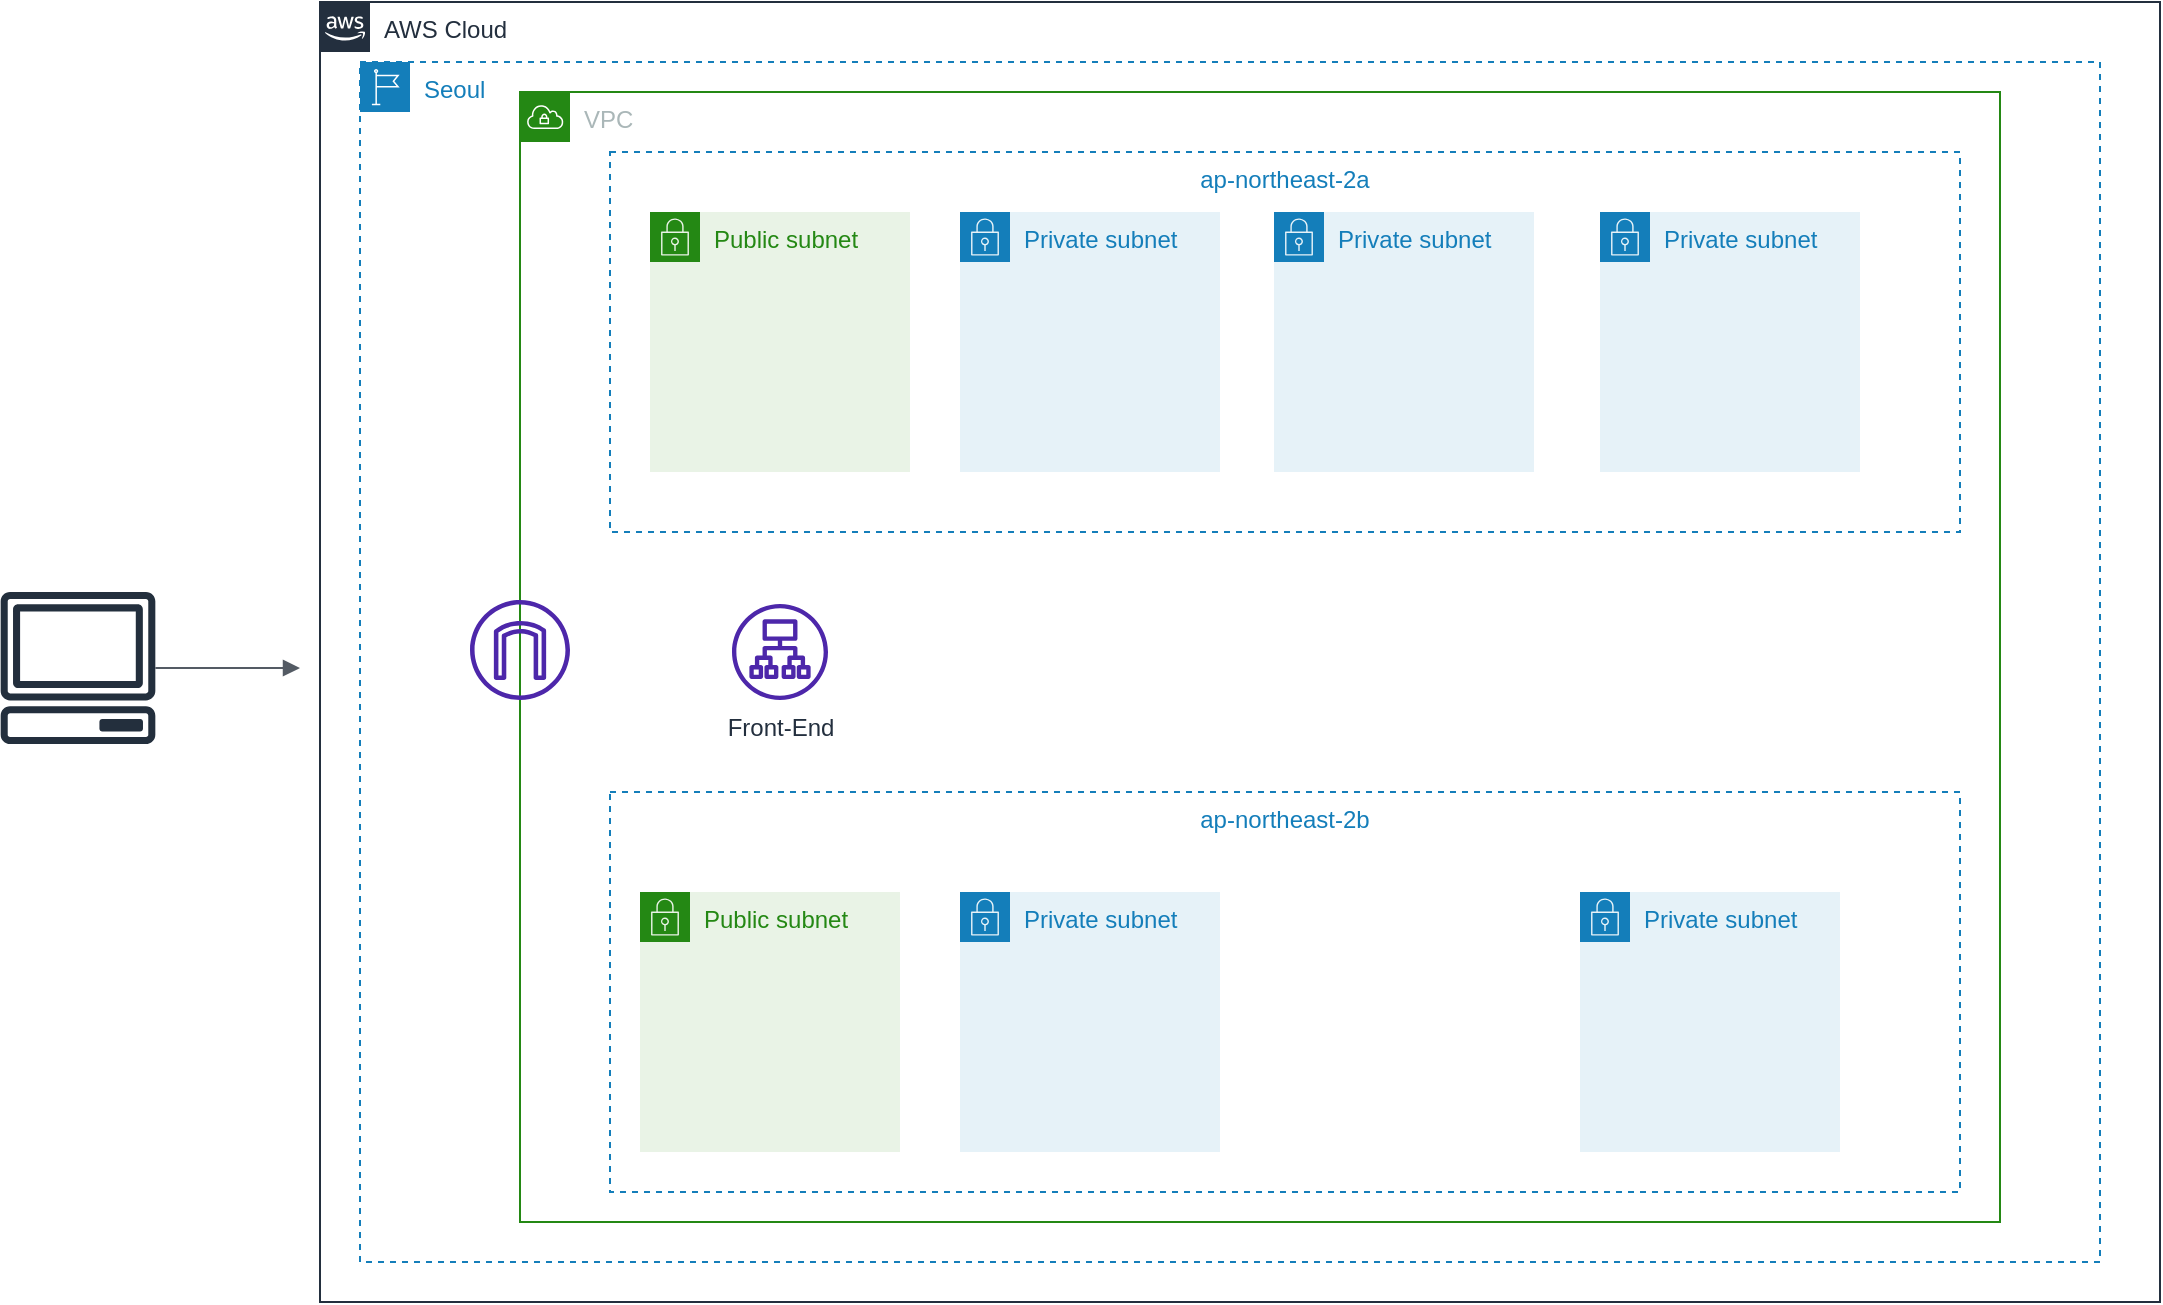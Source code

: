 <mxfile version="16.5.6" type="github">
  <diagram id="l5nZdaa5AgzSr7oDVSsd" name="Page-1">
    <mxGraphModel dx="1328" dy="1144" grid="1" gridSize="10" guides="1" tooltips="1" connect="1" arrows="1" fold="1" page="1" pageScale="1" pageWidth="827" pageHeight="1169" math="0" shadow="0">
      <root>
        <object label="" id="0">
          <mxCell />
        </object>
        <mxCell id="1" parent="0" />
        <mxCell id="fZUouoEyJY63900gX8IW-1" value="" style="sketch=0;outlineConnect=0;fontColor=#232F3E;gradientColor=none;fillColor=#232F3D;strokeColor=none;dashed=0;verticalLabelPosition=bottom;verticalAlign=top;align=center;html=1;fontSize=12;fontStyle=0;aspect=fixed;pointerEvents=1;shape=mxgraph.aws4.client;" parent="1" vertex="1">
          <mxGeometry y="370" width="78" height="76" as="geometry" />
        </mxCell>
        <mxCell id="fZUouoEyJY63900gX8IW-2" value="" style="edgeStyle=orthogonalEdgeStyle;html=1;endArrow=block;elbow=vertical;startArrow=none;endFill=1;strokeColor=#545B64;rounded=0;" parent="1" source="fZUouoEyJY63900gX8IW-1" edge="1">
          <mxGeometry width="100" relative="1" as="geometry">
            <mxPoint x="350" y="600" as="sourcePoint" />
            <mxPoint x="150" y="408" as="targetPoint" />
          </mxGeometry>
        </mxCell>
        <mxCell id="fZUouoEyJY63900gX8IW-5" value="AWS Cloud" style="points=[[0,0],[0.25,0],[0.5,0],[0.75,0],[1,0],[1,0.25],[1,0.5],[1,0.75],[1,1],[0.75,1],[0.5,1],[0.25,1],[0,1],[0,0.75],[0,0.5],[0,0.25]];outlineConnect=0;gradientColor=none;html=1;whiteSpace=wrap;fontSize=12;fontStyle=0;container=1;pointerEvents=0;collapsible=0;recursiveResize=0;shape=mxgraph.aws4.group;grIcon=mxgraph.aws4.group_aws_cloud_alt;strokeColor=#232F3E;fillColor=none;verticalAlign=top;align=left;spacingLeft=30;fontColor=#232F3E;dashed=0;" parent="1" vertex="1">
          <mxGeometry x="160" y="75" width="920" height="650" as="geometry" />
        </mxCell>
        <mxCell id="fZUouoEyJY63900gX8IW-6" value="Seoul" style="points=[[0,0],[0.25,0],[0.5,0],[0.75,0],[1,0],[1,0.25],[1,0.5],[1,0.75],[1,1],[0.75,1],[0.5,1],[0.25,1],[0,1],[0,0.75],[0,0.5],[0,0.25]];outlineConnect=0;gradientColor=none;html=1;whiteSpace=wrap;fontSize=12;fontStyle=0;container=1;pointerEvents=0;collapsible=0;recursiveResize=0;shape=mxgraph.aws4.group;grIcon=mxgraph.aws4.group_region;strokeColor=#147EBA;fillColor=none;verticalAlign=top;align=left;spacingLeft=30;fontColor=#147EBA;dashed=1;" parent="fZUouoEyJY63900gX8IW-5" vertex="1">
          <mxGeometry x="20" y="30" width="870" height="600" as="geometry" />
        </mxCell>
        <mxCell id="fZUouoEyJY63900gX8IW-3" value="VPC" style="points=[[0,0],[0.25,0],[0.5,0],[0.75,0],[1,0],[1,0.25],[1,0.5],[1,0.75],[1,1],[0.75,1],[0.5,1],[0.25,1],[0,1],[0,0.75],[0,0.5],[0,0.25]];outlineConnect=0;gradientColor=none;html=1;whiteSpace=wrap;fontSize=12;fontStyle=0;container=1;pointerEvents=0;collapsible=0;recursiveResize=0;shape=mxgraph.aws4.group;grIcon=mxgraph.aws4.group_vpc;strokeColor=#248814;fillColor=none;verticalAlign=top;align=left;spacingLeft=30;fontColor=#AAB7B8;dashed=0;" parent="fZUouoEyJY63900gX8IW-6" vertex="1">
          <mxGeometry x="80" y="15" width="740" height="565" as="geometry" />
        </mxCell>
        <mxCell id="fZUouoEyJY63900gX8IW-7" value="ap-northeast-2a" style="fillColor=none;strokeColor=#147EBA;dashed=1;verticalAlign=top;fontStyle=0;fontColor=#147EBA;" parent="fZUouoEyJY63900gX8IW-3" vertex="1">
          <mxGeometry x="45" y="30" width="675" height="190" as="geometry" />
        </mxCell>
        <mxCell id="fZUouoEyJY63900gX8IW-8" value="ap-northeast-2b" style="fillColor=none;strokeColor=#147EBA;dashed=1;verticalAlign=top;fontStyle=0;fontColor=#147EBA;" parent="fZUouoEyJY63900gX8IW-3" vertex="1">
          <mxGeometry x="45" y="350" width="675" height="200" as="geometry" />
        </mxCell>
        <mxCell id="UXpwohPfliHwn80MmEqd-4" value="Front-End" style="sketch=0;outlineConnect=0;fontColor=#232F3E;gradientColor=none;fillColor=#4D27AA;strokeColor=none;dashed=0;verticalLabelPosition=bottom;verticalAlign=top;align=center;html=1;fontSize=12;fontStyle=0;aspect=fixed;pointerEvents=1;shape=mxgraph.aws4.application_load_balancer;" parent="fZUouoEyJY63900gX8IW-3" vertex="1">
          <mxGeometry x="106" y="256" width="48" height="48" as="geometry" />
        </mxCell>
        <mxCell id="UXpwohPfliHwn80MmEqd-1" value="" style="sketch=0;outlineConnect=0;fontColor=#232F3E;gradientColor=none;fillColor=#4D27AA;strokeColor=none;dashed=0;verticalLabelPosition=bottom;verticalAlign=top;align=center;html=1;fontSize=12;fontStyle=0;aspect=fixed;pointerEvents=1;shape=mxgraph.aws4.internet_gateway;" parent="fZUouoEyJY63900gX8IW-3" vertex="1">
          <mxGeometry x="-25" y="254" width="50" height="50" as="geometry" />
        </mxCell>
        <mxCell id="HWime-jrnnRFK8odHhB2-6" value="Public subnet" style="points=[[0,0],[0.25,0],[0.5,0],[0.75,0],[1,0],[1,0.25],[1,0.5],[1,0.75],[1,1],[0.75,1],[0.5,1],[0.25,1],[0,1],[0,0.75],[0,0.5],[0,0.25]];outlineConnect=0;gradientColor=none;html=1;whiteSpace=wrap;fontSize=12;fontStyle=0;container=1;pointerEvents=0;collapsible=0;recursiveResize=0;shape=mxgraph.aws4.group;grIcon=mxgraph.aws4.group_security_group;grStroke=0;strokeColor=#248814;fillColor=#E9F3E6;verticalAlign=top;align=left;spacingLeft=30;fontColor=#248814;dashed=0;" vertex="1" parent="fZUouoEyJY63900gX8IW-3">
          <mxGeometry x="65" y="60" width="130" height="130" as="geometry" />
        </mxCell>
        <mxCell id="HWime-jrnnRFK8odHhB2-8" value="Public subnet" style="points=[[0,0],[0.25,0],[0.5,0],[0.75,0],[1,0],[1,0.25],[1,0.5],[1,0.75],[1,1],[0.75,1],[0.5,1],[0.25,1],[0,1],[0,0.75],[0,0.5],[0,0.25]];outlineConnect=0;gradientColor=none;html=1;whiteSpace=wrap;fontSize=12;fontStyle=0;container=1;pointerEvents=0;collapsible=0;recursiveResize=0;shape=mxgraph.aws4.group;grIcon=mxgraph.aws4.group_security_group;grStroke=0;strokeColor=#248814;fillColor=#E9F3E6;verticalAlign=top;align=left;spacingLeft=30;fontColor=#248814;dashed=0;" vertex="1" parent="fZUouoEyJY63900gX8IW-3">
          <mxGeometry x="60" y="400" width="130" height="130" as="geometry" />
        </mxCell>
        <mxCell id="HWime-jrnnRFK8odHhB2-9" value="Private subnet" style="points=[[0,0],[0.25,0],[0.5,0],[0.75,0],[1,0],[1,0.25],[1,0.5],[1,0.75],[1,1],[0.75,1],[0.5,1],[0.25,1],[0,1],[0,0.75],[0,0.5],[0,0.25]];outlineConnect=0;gradientColor=none;html=1;whiteSpace=wrap;fontSize=12;fontStyle=0;container=1;pointerEvents=0;collapsible=0;recursiveResize=0;shape=mxgraph.aws4.group;grIcon=mxgraph.aws4.group_security_group;grStroke=0;strokeColor=#147EBA;fillColor=#E6F2F8;verticalAlign=top;align=left;spacingLeft=30;fontColor=#147EBA;dashed=0;" vertex="1" parent="fZUouoEyJY63900gX8IW-3">
          <mxGeometry x="220" y="60" width="130" height="130" as="geometry" />
        </mxCell>
        <mxCell id="HWime-jrnnRFK8odHhB2-11" value="Private subnet" style="points=[[0,0],[0.25,0],[0.5,0],[0.75,0],[1,0],[1,0.25],[1,0.5],[1,0.75],[1,1],[0.75,1],[0.5,1],[0.25,1],[0,1],[0,0.75],[0,0.5],[0,0.25]];outlineConnect=0;gradientColor=none;html=1;whiteSpace=wrap;fontSize=12;fontStyle=0;container=1;pointerEvents=0;collapsible=0;recursiveResize=0;shape=mxgraph.aws4.group;grIcon=mxgraph.aws4.group_security_group;grStroke=0;strokeColor=#147EBA;fillColor=#E6F2F8;verticalAlign=top;align=left;spacingLeft=30;fontColor=#147EBA;dashed=0;" vertex="1" parent="fZUouoEyJY63900gX8IW-3">
          <mxGeometry x="220" y="400" width="130" height="130" as="geometry" />
        </mxCell>
        <mxCell id="HWime-jrnnRFK8odHhB2-12" value="Private subnet" style="points=[[0,0],[0.25,0],[0.5,0],[0.75,0],[1,0],[1,0.25],[1,0.5],[1,0.75],[1,1],[0.75,1],[0.5,1],[0.25,1],[0,1],[0,0.75],[0,0.5],[0,0.25]];outlineConnect=0;gradientColor=none;html=1;whiteSpace=wrap;fontSize=12;fontStyle=0;container=1;pointerEvents=0;collapsible=0;recursiveResize=0;shape=mxgraph.aws4.group;grIcon=mxgraph.aws4.group_security_group;grStroke=0;strokeColor=#147EBA;fillColor=#E6F2F8;verticalAlign=top;align=left;spacingLeft=30;fontColor=#147EBA;dashed=0;" vertex="1" parent="fZUouoEyJY63900gX8IW-3">
          <mxGeometry x="530" y="400" width="130" height="130" as="geometry" />
        </mxCell>
        <mxCell id="HWime-jrnnRFK8odHhB2-13" value="Private subnet" style="points=[[0,0],[0.25,0],[0.5,0],[0.75,0],[1,0],[1,0.25],[1,0.5],[1,0.75],[1,1],[0.75,1],[0.5,1],[0.25,1],[0,1],[0,0.75],[0,0.5],[0,0.25]];outlineConnect=0;gradientColor=none;html=1;whiteSpace=wrap;fontSize=12;fontStyle=0;container=1;pointerEvents=0;collapsible=0;recursiveResize=0;shape=mxgraph.aws4.group;grIcon=mxgraph.aws4.group_security_group;grStroke=0;strokeColor=#147EBA;fillColor=#E6F2F8;verticalAlign=top;align=left;spacingLeft=30;fontColor=#147EBA;dashed=0;" vertex="1" parent="fZUouoEyJY63900gX8IW-3">
          <mxGeometry x="540" y="60" width="130" height="130" as="geometry" />
        </mxCell>
        <mxCell id="HWime-jrnnRFK8odHhB2-10" value="Private subnet" style="points=[[0,0],[0.25,0],[0.5,0],[0.75,0],[1,0],[1,0.25],[1,0.5],[1,0.75],[1,1],[0.75,1],[0.5,1],[0.25,1],[0,1],[0,0.75],[0,0.5],[0,0.25]];outlineConnect=0;gradientColor=none;html=1;whiteSpace=wrap;fontSize=12;fontStyle=0;container=1;pointerEvents=0;collapsible=0;recursiveResize=0;shape=mxgraph.aws4.group;grIcon=mxgraph.aws4.group_security_group;grStroke=0;strokeColor=#147EBA;fillColor=#E6F2F8;verticalAlign=top;align=left;spacingLeft=30;fontColor=#147EBA;dashed=0;" vertex="1" parent="1">
          <mxGeometry x="637" y="180" width="130" height="130" as="geometry" />
        </mxCell>
      </root>
    </mxGraphModel>
  </diagram>
</mxfile>
